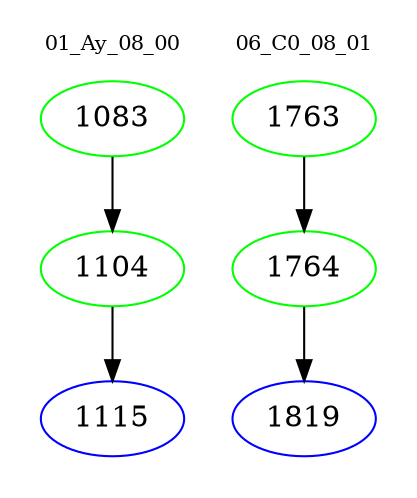 digraph{
subgraph cluster_0 {
color = white
label = "01_Ay_08_00";
fontsize=10;
T0_1083 [label="1083", color="green"]
T0_1083 -> T0_1104 [color="black"]
T0_1104 [label="1104", color="green"]
T0_1104 -> T0_1115 [color="black"]
T0_1115 [label="1115", color="blue"]
}
subgraph cluster_1 {
color = white
label = "06_C0_08_01";
fontsize=10;
T1_1763 [label="1763", color="green"]
T1_1763 -> T1_1764 [color="black"]
T1_1764 [label="1764", color="green"]
T1_1764 -> T1_1819 [color="black"]
T1_1819 [label="1819", color="blue"]
}
}

